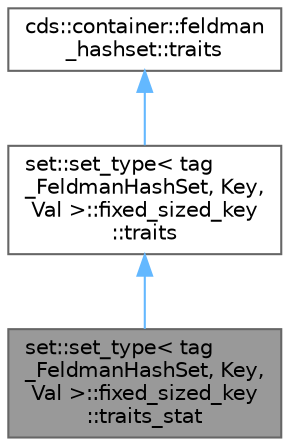 digraph "set::set_type&lt; tag_FeldmanHashSet, Key, Val &gt;::fixed_sized_key::traits_stat"
{
 // LATEX_PDF_SIZE
  bgcolor="transparent";
  edge [fontname=Helvetica,fontsize=10,labelfontname=Helvetica,labelfontsize=10];
  node [fontname=Helvetica,fontsize=10,shape=box,height=0.2,width=0.4];
  Node1 [id="Node000001",label="set::set_type\< tag\l_FeldmanHashSet, Key,\l Val \>::fixed_sized_key\l::traits_stat",height=0.2,width=0.4,color="gray40", fillcolor="grey60", style="filled", fontcolor="black",tooltip=" "];
  Node2 -> Node1 [id="edge3_Node000001_Node000002",dir="back",color="steelblue1",style="solid",tooltip=" "];
  Node2 [id="Node000002",label="set::set_type\< tag\l_FeldmanHashSet, Key,\l Val \>::fixed_sized_key\l::traits",height=0.2,width=0.4,color="gray40", fillcolor="white", style="filled",URL="$structset_1_1set__type_3_01tag___feldman_hash_set_00_01_key_00_01_val_01_4_1_1fixed__sized__key_1_1traits.html",tooltip=" "];
  Node3 -> Node2 [id="edge4_Node000002_Node000003",dir="back",color="steelblue1",style="solid",tooltip=" "];
  Node3 [id="Node000003",label="cds::container::feldman\l_hashset::traits",height=0.2,width=0.4,color="gray40", fillcolor="white", style="filled",URL="$structcds_1_1container_1_1feldman__hashset_1_1traits.html",tooltip="FeldmanHashSet traits"];
}
